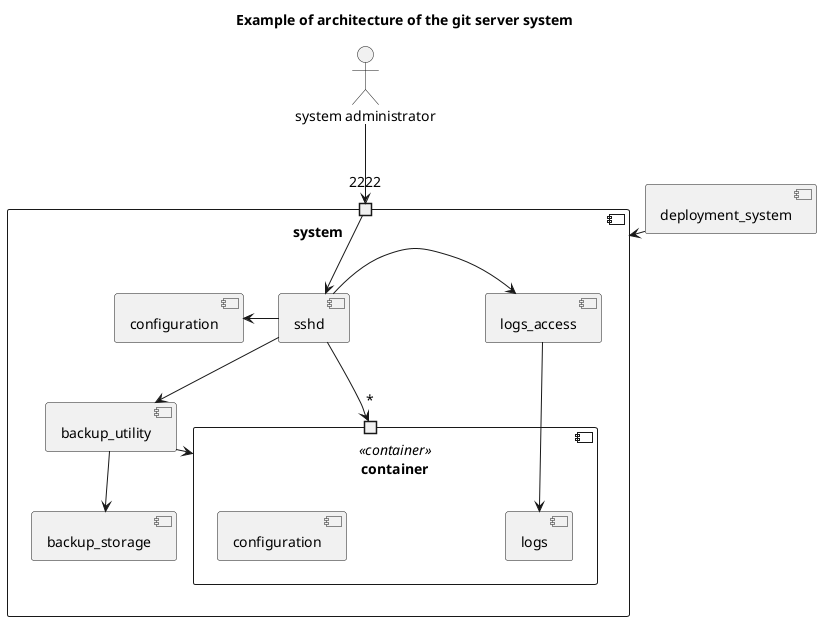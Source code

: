 @startuml components

title "Example of architecture of the git server system"

component system {
    portin "2222" as i2222

    component backup_storage
    component backup_utility
    component logs_access
    component configuration as sys_config
    component sshd

    component container <<container>> {
        portin "*" as blank

        component logs
        component configuration
    }
}

actor "system administrator" as admin
component deployment_system

admin --> i2222

i2222 --> sshd
sys_config <- sshd
sshd --> blank
sshd -> logs_access

deployment_system --> system
logs_access --> logs
backup_utility --> container
backup_utility --> backup_storage
sshd --> backup_utility

@enduml
